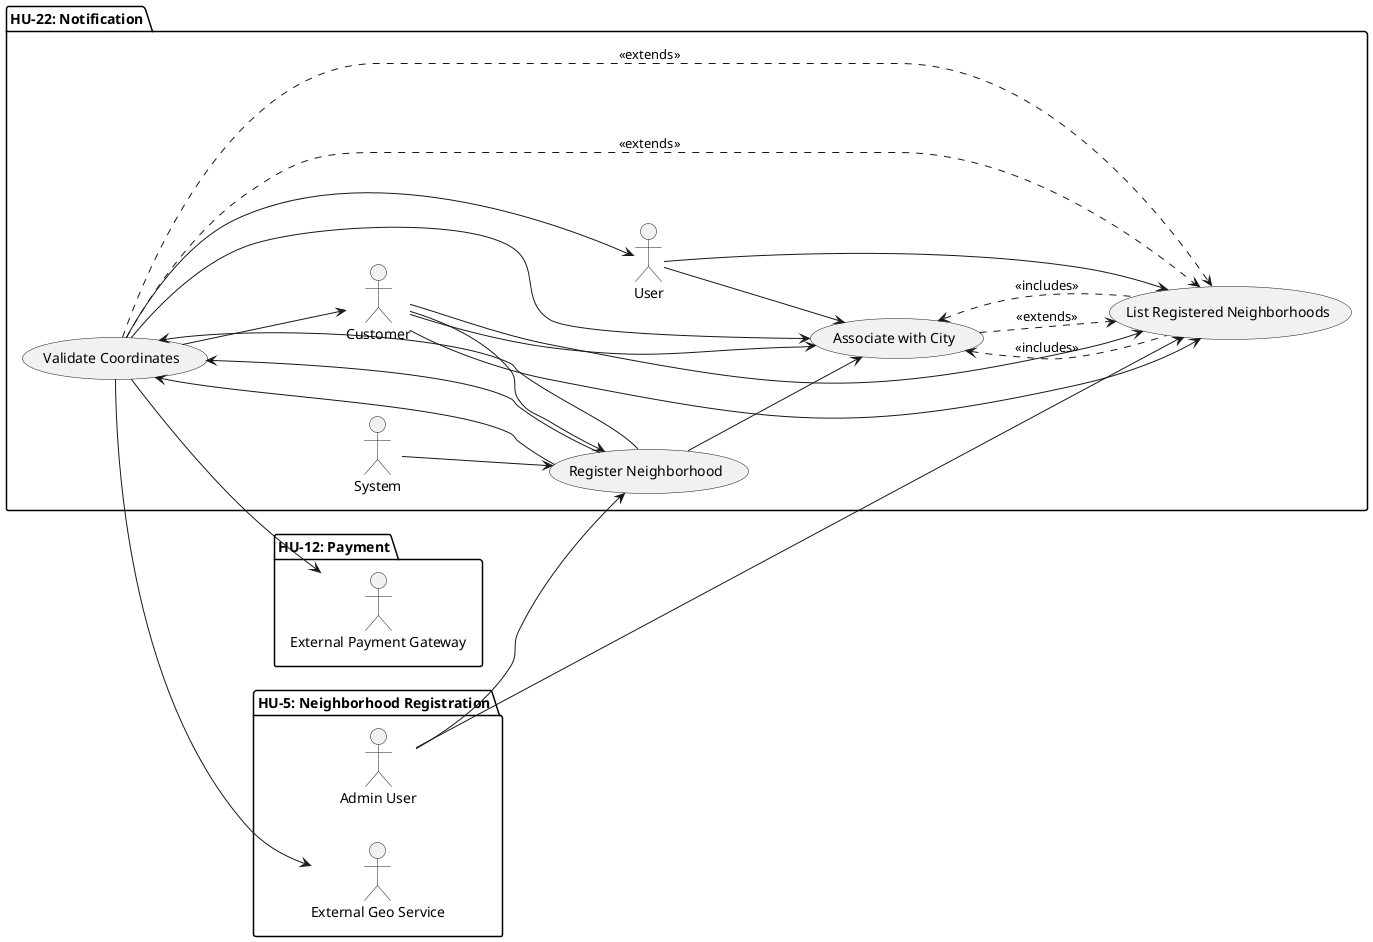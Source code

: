 @startuml
  left to right direction

  package "HU-22: Notification" {

    'Actors'
    actor "System" as System
    actor "User" as User
    actor "Customer" as Customer

    'Use Cases'
    usecase "Register Notification" as UC1
    usecase "Send/Display Notification" as UC2
    usecase "Mark Notification as Read" as UC3
    usecase "View Notifications" as UC4

    'Relationships'
    System --> UC1
    UC1 --> UC2
    UC2 --> User
    UC2 --> Customer

    User --> UC3
    Customer --> UC3

    User --> UC4
    Customer --> UC4

    UC3 .> UC4 : <<extends>>
  }

  package "HU-12: Payment" {

    'Actors'
    actor "Customer" as Customer
    actor "External Payment Gateway" as PaymentGateway

    'Use Cases'
    usecase "Register Payment" as UC1
    usecase "Process Payment" as UC2
    usecase "Update Order Status" as UC3
    usecase "View Payment History" as UC4

    'Relationships'
    Customer --> UC1
    Customer --> UC4

    UC1 --> UC2
    UC2 --> PaymentGateway
    UC2 .> UC4 : <<extends>>
    UC3 <.. UC4 : <<includes>>

    UC2 --> UC3
  }

  package "HU-5: Neighborhood Registration" {

    'Actors'
    actor "Admin User" as Admin
    actor "External Geo Service" as GeoService

    'Use Cases'
    usecase "Register Neighborhood" as UC1
    usecase "Validate Coordinates" as UC2
    usecase "Associate with City" as UC3
    usecase "List Registered Neighborhoods" as UC4

    'Relationships'
    Admin --> UC1
    Admin --> UC4

    UC1 --> UC2
    UC2 --> GeoService
    UC2 .> UC4 : <<extends>>
    UC3 <.. UC4 : <<includes>>

    UC1 --> UC3
  }
@enduml